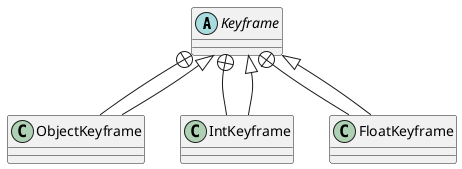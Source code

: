 @startuml

abstract class Keyframe
class ObjectKeyframe
class IntKeyframe
class FloatKeyframe

Keyframe +-- ObjectKeyframe
Keyframe <|-- ObjectKeyframe

Keyframe +-- IntKeyframe
Keyframe <|-- IntKeyframe

Keyframe +-- FloatKeyframe
Keyframe <|-- FloatKeyframe
@enduml